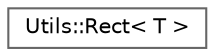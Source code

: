 digraph "Graphical Class Hierarchy"
{
 // LATEX_PDF_SIZE
  bgcolor="transparent";
  edge [fontname=Helvetica,fontsize=10,labelfontname=Helvetica,labelfontsize=10];
  node [fontname=Helvetica,fontsize=10,shape=box,height=0.2,width=0.4];
  rankdir="LR";
  Node0 [id="Node000000",label="Utils::Rect\< T \>",height=0.2,width=0.4,color="grey40", fillcolor="white", style="filled",URL="$struct_utils_1_1_rect.html",tooltip=" "];
}
